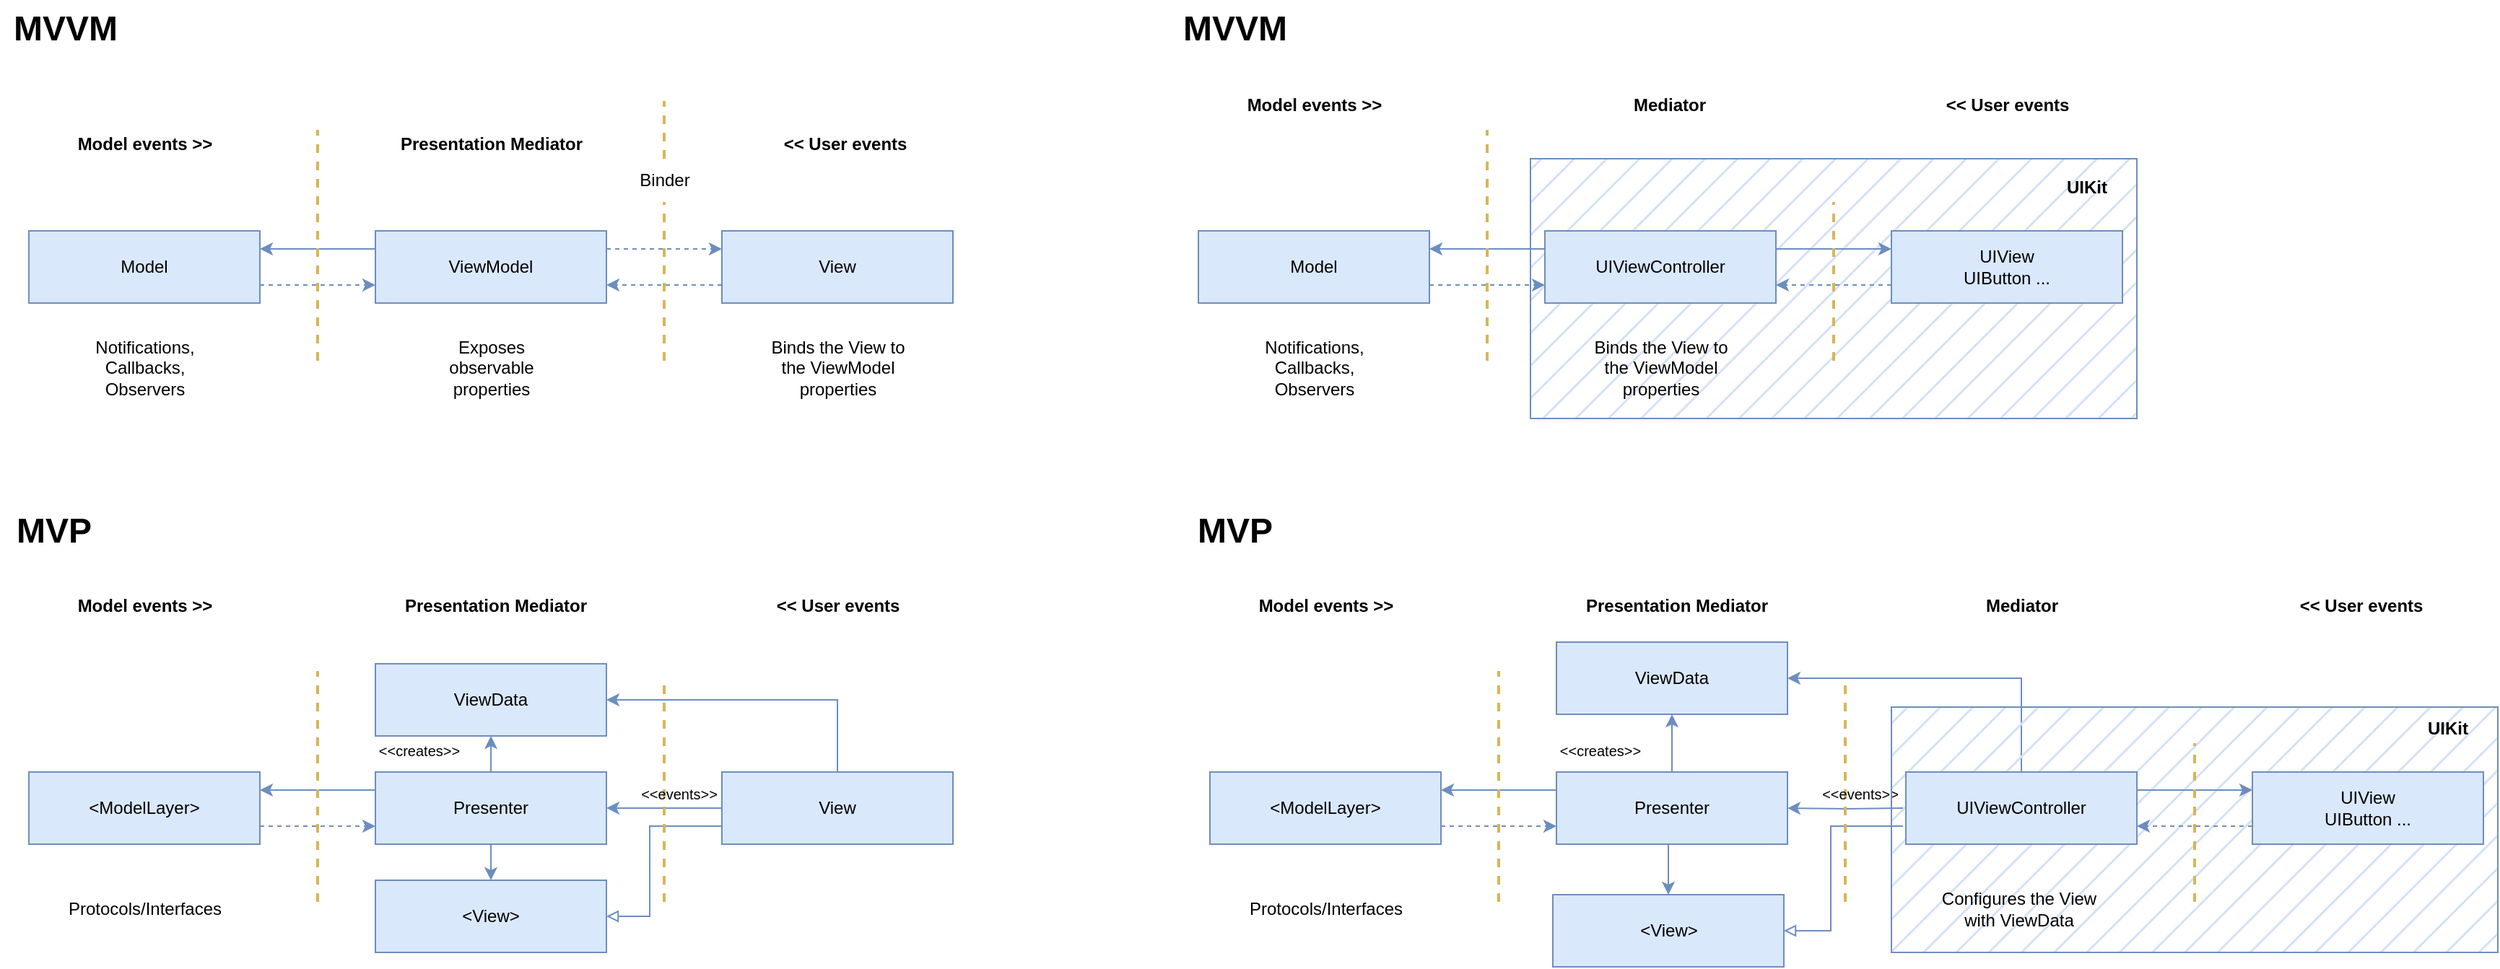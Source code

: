 <mxfile version="24.4.0" type="device">
  <diagram name="Page-1" id="SxXlcWzUZOzrU7-Zz16d">
    <mxGraphModel dx="363" dy="1290" grid="0" gridSize="10" guides="1" tooltips="1" connect="1" arrows="1" fold="1" page="0" pageScale="1" pageWidth="827" pageHeight="1169" math="0" shadow="0">
      <root>
        <mxCell id="0" />
        <mxCell id="1" parent="0" />
        <mxCell id="K68oZ9XiZdih-K7149-5-86" value="" style="rounded=0;whiteSpace=wrap;html=1;fillColor=#D4E1F5;strokeColor=#6c8ebf;fillStyle=hatch;" vertex="1" parent="1">
          <mxGeometry x="2770" y="270" width="420" height="180" as="geometry" />
        </mxCell>
        <mxCell id="K68oZ9XiZdih-K7149-5-87" style="edgeStyle=orthogonalEdgeStyle;rounded=0;orthogonalLoop=1;jettySize=auto;html=1;exitX=1;exitY=0.25;exitDx=0;exitDy=0;entryX=0;entryY=0.25;entryDx=0;entryDy=0;dashed=1;fillColor=#dae8fc;strokeColor=#6c8ebf;" edge="1" parent="1" source="K68oZ9XiZdih-K7149-5-89" target="K68oZ9XiZdih-K7149-5-93">
          <mxGeometry relative="1" as="geometry" />
        </mxCell>
        <mxCell id="K68oZ9XiZdih-K7149-5-88" style="edgeStyle=orthogonalEdgeStyle;rounded=0;orthogonalLoop=1;jettySize=auto;html=1;exitX=0;exitY=0.25;exitDx=0;exitDy=0;entryX=1;entryY=0.25;entryDx=0;entryDy=0;fillColor=#dae8fc;strokeColor=#6c8ebf;" edge="1" parent="1" source="K68oZ9XiZdih-K7149-5-89" target="K68oZ9XiZdih-K7149-5-91">
          <mxGeometry relative="1" as="geometry" />
        </mxCell>
        <mxCell id="K68oZ9XiZdih-K7149-5-89" value="ViewModel" style="rounded=0;whiteSpace=wrap;html=1;fillColor=#dae8fc;strokeColor=#6c8ebf;" vertex="1" parent="1">
          <mxGeometry x="1970" y="320" width="160" height="50" as="geometry" />
        </mxCell>
        <mxCell id="K68oZ9XiZdih-K7149-5-90" style="edgeStyle=orthogonalEdgeStyle;rounded=0;orthogonalLoop=1;jettySize=auto;html=1;exitX=1;exitY=0.75;exitDx=0;exitDy=0;entryX=0;entryY=0.75;entryDx=0;entryDy=0;dashed=1;fillColor=#dae8fc;strokeColor=#6c8ebf;" edge="1" parent="1" source="K68oZ9XiZdih-K7149-5-91" target="K68oZ9XiZdih-K7149-5-89">
          <mxGeometry relative="1" as="geometry" />
        </mxCell>
        <mxCell id="K68oZ9XiZdih-K7149-5-91" value="Model" style="rounded=0;whiteSpace=wrap;html=1;fillColor=#dae8fc;strokeColor=#6c8ebf;" vertex="1" parent="1">
          <mxGeometry x="1730" y="320" width="160" height="50" as="geometry" />
        </mxCell>
        <mxCell id="K68oZ9XiZdih-K7149-5-92" style="edgeStyle=orthogonalEdgeStyle;rounded=0;orthogonalLoop=1;jettySize=auto;html=1;exitX=0;exitY=0.75;exitDx=0;exitDy=0;entryX=1;entryY=0.75;entryDx=0;entryDy=0;dashed=1;fillColor=#dae8fc;strokeColor=#6c8ebf;" edge="1" parent="1" source="K68oZ9XiZdih-K7149-5-93" target="K68oZ9XiZdih-K7149-5-89">
          <mxGeometry relative="1" as="geometry" />
        </mxCell>
        <mxCell id="K68oZ9XiZdih-K7149-5-93" value="View" style="rounded=0;whiteSpace=wrap;html=1;fillColor=#dae8fc;strokeColor=#6c8ebf;" vertex="1" parent="1">
          <mxGeometry x="2210" y="320" width="160" height="50" as="geometry" />
        </mxCell>
        <mxCell id="K68oZ9XiZdih-K7149-5-94" value="" style="endArrow=none;dashed=1;html=1;rounded=0;fillColor=#fff2cc;strokeColor=#d6b656;strokeWidth=2;" edge="1" parent="1">
          <mxGeometry width="50" height="50" relative="1" as="geometry">
            <mxPoint x="1930" y="410" as="sourcePoint" />
            <mxPoint x="1930" y="250" as="targetPoint" />
          </mxGeometry>
        </mxCell>
        <mxCell id="K68oZ9XiZdih-K7149-5-95" value="" style="endArrow=none;dashed=1;html=1;rounded=0;fillColor=#fff2cc;strokeColor=#d6b656;strokeWidth=2;" edge="1" parent="1" source="K68oZ9XiZdih-K7149-5-97">
          <mxGeometry width="50" height="50" relative="1" as="geometry">
            <mxPoint x="2170" y="410" as="sourcePoint" />
            <mxPoint x="2170" y="230" as="targetPoint" />
          </mxGeometry>
        </mxCell>
        <mxCell id="K68oZ9XiZdih-K7149-5-96" value="" style="endArrow=none;dashed=1;html=1;rounded=0;fillColor=#fff2cc;strokeColor=#d6b656;strokeWidth=2;" edge="1" parent="1" target="K68oZ9XiZdih-K7149-5-97">
          <mxGeometry width="50" height="50" relative="1" as="geometry">
            <mxPoint x="2170" y="410" as="sourcePoint" />
            <mxPoint x="2170" y="230" as="targetPoint" />
          </mxGeometry>
        </mxCell>
        <mxCell id="K68oZ9XiZdih-K7149-5-97" value="Binder" style="text;html=1;align=center;verticalAlign=middle;resizable=0;points=[];autosize=1;strokeColor=none;fillColor=none;" vertex="1" parent="1">
          <mxGeometry x="2140" y="270" width="60" height="30" as="geometry" />
        </mxCell>
        <mxCell id="K68oZ9XiZdih-K7149-5-98" value="Binds the View to&lt;br&gt;the ViewModel&lt;br&gt;properties" style="text;html=1;align=center;verticalAlign=middle;resizable=0;points=[];autosize=1;strokeColor=none;fillColor=none;" vertex="1" parent="1">
          <mxGeometry x="2230" y="385" width="120" height="60" as="geometry" />
        </mxCell>
        <mxCell id="K68oZ9XiZdih-K7149-5-99" value="Exposes&lt;br&gt;observable&lt;br&gt;properties" style="text;html=1;align=center;verticalAlign=middle;resizable=0;points=[];autosize=1;strokeColor=none;fillColor=none;" vertex="1" parent="1">
          <mxGeometry x="2010" y="385" width="80" height="60" as="geometry" />
        </mxCell>
        <mxCell id="K68oZ9XiZdih-K7149-5-100" value="Notifications,&lt;br&gt;Callbacks,&lt;br&gt;Observers" style="text;html=1;align=center;verticalAlign=middle;resizable=0;points=[];autosize=1;strokeColor=none;fillColor=none;" vertex="1" parent="1">
          <mxGeometry x="1765" y="385" width="90" height="60" as="geometry" />
        </mxCell>
        <mxCell id="K68oZ9XiZdih-K7149-5-101" value="Presentation Mediator" style="text;html=1;align=center;verticalAlign=middle;resizable=0;points=[];autosize=1;strokeColor=none;fillColor=none;fontStyle=1" vertex="1" parent="1">
          <mxGeometry x="1975" y="245" width="150" height="30" as="geometry" />
        </mxCell>
        <mxCell id="K68oZ9XiZdih-K7149-5-102" value="Model events &amp;gt;&amp;gt;" style="text;html=1;align=center;verticalAlign=middle;resizable=0;points=[];autosize=1;strokeColor=none;fillColor=none;fontStyle=1" vertex="1" parent="1">
          <mxGeometry x="1750" y="245" width="120" height="30" as="geometry" />
        </mxCell>
        <mxCell id="K68oZ9XiZdih-K7149-5-103" value="&amp;lt;&amp;lt; User events" style="text;html=1;align=center;verticalAlign=middle;resizable=0;points=[];autosize=1;strokeColor=none;fillColor=none;fontStyle=1" vertex="1" parent="1">
          <mxGeometry x="2240" y="245" width="110" height="30" as="geometry" />
        </mxCell>
        <mxCell id="K68oZ9XiZdih-K7149-5-104" value="&lt;font style=&quot;font-size: 24px;&quot;&gt;MVVM&lt;/font&gt;" style="text;html=1;align=center;verticalAlign=middle;resizable=0;points=[];autosize=1;strokeColor=none;fillColor=none;fontStyle=1" vertex="1" parent="1">
          <mxGeometry x="1710" y="160" width="90" height="40" as="geometry" />
        </mxCell>
        <mxCell id="K68oZ9XiZdih-K7149-5-105" style="edgeStyle=orthogonalEdgeStyle;rounded=0;orthogonalLoop=1;jettySize=auto;html=1;exitX=0;exitY=0.25;exitDx=0;exitDy=0;entryX=1;entryY=0.25;entryDx=0;entryDy=0;fillColor=#dae8fc;strokeColor=#6c8ebf;" edge="1" parent="1" source="K68oZ9XiZdih-K7149-5-108" target="K68oZ9XiZdih-K7149-5-110">
          <mxGeometry relative="1" as="geometry" />
        </mxCell>
        <mxCell id="K68oZ9XiZdih-K7149-5-106" style="edgeStyle=orthogonalEdgeStyle;rounded=0;orthogonalLoop=1;jettySize=auto;html=1;exitX=0.5;exitY=1;exitDx=0;exitDy=0;entryX=0.5;entryY=0;entryDx=0;entryDy=0;strokeColor=#6c8ebf;fillColor=#dae8fc;" edge="1" parent="1" source="K68oZ9XiZdih-K7149-5-108" target="K68oZ9XiZdih-K7149-5-123">
          <mxGeometry relative="1" as="geometry" />
        </mxCell>
        <mxCell id="K68oZ9XiZdih-K7149-5-107" style="edgeStyle=orthogonalEdgeStyle;rounded=0;orthogonalLoop=1;jettySize=auto;html=1;exitX=0.5;exitY=0;exitDx=0;exitDy=0;strokeColor=#6c8ebf;fillColor=#dae8fc;" edge="1" parent="1" source="K68oZ9XiZdih-K7149-5-108" target="K68oZ9XiZdih-K7149-5-122">
          <mxGeometry relative="1" as="geometry" />
        </mxCell>
        <mxCell id="K68oZ9XiZdih-K7149-5-108" value="Presenter" style="rounded=0;whiteSpace=wrap;html=1;fillColor=#dae8fc;strokeColor=#6c8ebf;" vertex="1" parent="1">
          <mxGeometry x="1970" y="695" width="160" height="50" as="geometry" />
        </mxCell>
        <mxCell id="K68oZ9XiZdih-K7149-5-109" style="edgeStyle=orthogonalEdgeStyle;rounded=0;orthogonalLoop=1;jettySize=auto;html=1;exitX=1;exitY=0.75;exitDx=0;exitDy=0;entryX=0;entryY=0.75;entryDx=0;entryDy=0;dashed=1;fillColor=#dae8fc;strokeColor=#6c8ebf;" edge="1" parent="1" source="K68oZ9XiZdih-K7149-5-110" target="K68oZ9XiZdih-K7149-5-108">
          <mxGeometry relative="1" as="geometry" />
        </mxCell>
        <mxCell id="K68oZ9XiZdih-K7149-5-110" value="&amp;lt;ModelLayer&amp;gt;" style="rounded=0;whiteSpace=wrap;html=1;fillColor=#dae8fc;strokeColor=#6c8ebf;" vertex="1" parent="1">
          <mxGeometry x="1730" y="695" width="160" height="50" as="geometry" />
        </mxCell>
        <mxCell id="K68oZ9XiZdih-K7149-5-111" style="edgeStyle=orthogonalEdgeStyle;rounded=0;orthogonalLoop=1;jettySize=auto;html=1;exitX=0;exitY=0.75;exitDx=0;exitDy=0;entryX=1;entryY=0.5;entryDx=0;entryDy=0;strokeColor=#6c8ebf;fillColor=#dae8fc;endArrow=block;endFill=0;" edge="1" parent="1" source="K68oZ9XiZdih-K7149-5-114" target="K68oZ9XiZdih-K7149-5-123">
          <mxGeometry relative="1" as="geometry">
            <Array as="points">
              <mxPoint x="2160" y="733" />
              <mxPoint x="2160" y="795" />
            </Array>
          </mxGeometry>
        </mxCell>
        <mxCell id="K68oZ9XiZdih-K7149-5-112" style="edgeStyle=orthogonalEdgeStyle;rounded=0;orthogonalLoop=1;jettySize=auto;html=1;exitX=0;exitY=0.5;exitDx=0;exitDy=0;entryX=1;entryY=0.5;entryDx=0;entryDy=0;strokeColor=#6c8ebf;fillColor=#dae8fc;" edge="1" parent="1" source="K68oZ9XiZdih-K7149-5-114" target="K68oZ9XiZdih-K7149-5-108">
          <mxGeometry relative="1" as="geometry" />
        </mxCell>
        <mxCell id="K68oZ9XiZdih-K7149-5-113" style="edgeStyle=orthogonalEdgeStyle;rounded=0;orthogonalLoop=1;jettySize=auto;html=1;exitX=0.5;exitY=0;exitDx=0;exitDy=0;entryX=1;entryY=0.5;entryDx=0;entryDy=0;strokeColor=#6c8ebf;fillColor=#dae8fc;" edge="1" parent="1" source="K68oZ9XiZdih-K7149-5-114" target="K68oZ9XiZdih-K7149-5-122">
          <mxGeometry relative="1" as="geometry" />
        </mxCell>
        <mxCell id="K68oZ9XiZdih-K7149-5-114" value="View" style="rounded=0;whiteSpace=wrap;html=1;fillColor=#dae8fc;strokeColor=#6c8ebf;" vertex="1" parent="1">
          <mxGeometry x="2210" y="695" width="160" height="50" as="geometry" />
        </mxCell>
        <mxCell id="K68oZ9XiZdih-K7149-5-115" value="" style="endArrow=none;dashed=1;html=1;rounded=0;fillColor=#fff2cc;strokeColor=#d6b656;strokeWidth=2;" edge="1" parent="1">
          <mxGeometry width="50" height="50" relative="1" as="geometry">
            <mxPoint x="1930" y="785" as="sourcePoint" />
            <mxPoint x="1930" y="625" as="targetPoint" />
          </mxGeometry>
        </mxCell>
        <mxCell id="K68oZ9XiZdih-K7149-5-116" value="" style="endArrow=none;dashed=1;html=1;rounded=0;fillColor=#fff2cc;strokeColor=#d6b656;strokeWidth=2;" edge="1" parent="1">
          <mxGeometry width="50" height="50" relative="1" as="geometry">
            <mxPoint x="2170" y="785" as="sourcePoint" />
            <mxPoint x="2170" y="630" as="targetPoint" />
          </mxGeometry>
        </mxCell>
        <mxCell id="K68oZ9XiZdih-K7149-5-117" value="Protocols/Interfaces" style="text;html=1;align=center;verticalAlign=middle;resizable=0;points=[];autosize=1;strokeColor=none;fillColor=none;" vertex="1" parent="1">
          <mxGeometry x="1745" y="775" width="130" height="30" as="geometry" />
        </mxCell>
        <mxCell id="K68oZ9XiZdih-K7149-5-118" value="Presentation Mediator" style="text;html=1;align=center;verticalAlign=middle;resizable=0;points=[];autosize=1;strokeColor=none;fillColor=none;fontStyle=1" vertex="1" parent="1">
          <mxGeometry x="1977.5" y="565" width="150" height="30" as="geometry" />
        </mxCell>
        <mxCell id="K68oZ9XiZdih-K7149-5-119" value="Model events &amp;gt;&amp;gt;" style="text;html=1;align=center;verticalAlign=middle;resizable=0;points=[];autosize=1;strokeColor=none;fillColor=none;fontStyle=1" vertex="1" parent="1">
          <mxGeometry x="1750" y="565" width="120" height="30" as="geometry" />
        </mxCell>
        <mxCell id="K68oZ9XiZdih-K7149-5-120" value="&amp;lt;&amp;lt; User events" style="text;html=1;align=center;verticalAlign=middle;resizable=0;points=[];autosize=1;strokeColor=none;fillColor=none;fontStyle=1" vertex="1" parent="1">
          <mxGeometry x="2235" y="565" width="110" height="30" as="geometry" />
        </mxCell>
        <mxCell id="K68oZ9XiZdih-K7149-5-121" value="&lt;font style=&quot;font-size: 24px;&quot;&gt;MVP&lt;/font&gt;" style="text;html=1;align=center;verticalAlign=middle;resizable=0;points=[];autosize=1;strokeColor=none;fillColor=none;fontStyle=1" vertex="1" parent="1">
          <mxGeometry x="1712" y="508" width="70" height="40" as="geometry" />
        </mxCell>
        <mxCell id="K68oZ9XiZdih-K7149-5-122" value="ViewData" style="rounded=0;whiteSpace=wrap;html=1;fillColor=#dae8fc;strokeColor=#6c8ebf;" vertex="1" parent="1">
          <mxGeometry x="1970" y="620" width="160" height="50" as="geometry" />
        </mxCell>
        <mxCell id="K68oZ9XiZdih-K7149-5-123" value="&amp;lt;View&amp;gt;" style="rounded=0;whiteSpace=wrap;html=1;fillColor=#dae8fc;strokeColor=#6c8ebf;" vertex="1" parent="1">
          <mxGeometry x="1970" y="770" width="160" height="50" as="geometry" />
        </mxCell>
        <mxCell id="K68oZ9XiZdih-K7149-5-124" value="&amp;lt;&amp;lt;creates&amp;gt;&amp;gt;" style="text;html=1;align=center;verticalAlign=middle;resizable=0;points=[];autosize=1;strokeColor=none;fillColor=none;fontSize=10;" vertex="1" parent="1">
          <mxGeometry x="1960" y="665" width="80" height="30" as="geometry" />
        </mxCell>
        <mxCell id="K68oZ9XiZdih-K7149-5-125" value="&amp;lt;&amp;lt;events&amp;gt;&amp;gt;" style="text;html=1;align=center;verticalAlign=middle;resizable=0;points=[];autosize=1;strokeColor=none;fillColor=none;fontSize=10;" vertex="1" parent="1">
          <mxGeometry x="2140" y="695" width="80" height="30" as="geometry" />
        </mxCell>
        <mxCell id="K68oZ9XiZdih-K7149-5-126" style="edgeStyle=orthogonalEdgeStyle;rounded=0;orthogonalLoop=1;jettySize=auto;html=1;exitX=1;exitY=0.25;exitDx=0;exitDy=0;entryX=0;entryY=0.25;entryDx=0;entryDy=0;fillColor=#dae8fc;strokeColor=#6c8ebf;" edge="1" parent="1" source="K68oZ9XiZdih-K7149-5-128" target="K68oZ9XiZdih-K7149-5-132">
          <mxGeometry relative="1" as="geometry" />
        </mxCell>
        <mxCell id="K68oZ9XiZdih-K7149-5-127" style="edgeStyle=orthogonalEdgeStyle;rounded=0;orthogonalLoop=1;jettySize=auto;html=1;exitX=0;exitY=0.25;exitDx=0;exitDy=0;entryX=1;entryY=0.25;entryDx=0;entryDy=0;fillColor=#dae8fc;strokeColor=#6c8ebf;" edge="1" parent="1" source="K68oZ9XiZdih-K7149-5-128" target="K68oZ9XiZdih-K7149-5-130">
          <mxGeometry relative="1" as="geometry" />
        </mxCell>
        <mxCell id="K68oZ9XiZdih-K7149-5-128" value="UIViewController" style="rounded=0;whiteSpace=wrap;html=1;fillColor=#dae8fc;strokeColor=#6c8ebf;" vertex="1" parent="1">
          <mxGeometry x="2780" y="320" width="160" height="50" as="geometry" />
        </mxCell>
        <mxCell id="K68oZ9XiZdih-K7149-5-129" style="edgeStyle=orthogonalEdgeStyle;rounded=0;orthogonalLoop=1;jettySize=auto;html=1;exitX=1;exitY=0.75;exitDx=0;exitDy=0;entryX=0;entryY=0.75;entryDx=0;entryDy=0;dashed=1;fillColor=#dae8fc;strokeColor=#6c8ebf;" edge="1" parent="1" source="K68oZ9XiZdih-K7149-5-130" target="K68oZ9XiZdih-K7149-5-128">
          <mxGeometry relative="1" as="geometry" />
        </mxCell>
        <mxCell id="K68oZ9XiZdih-K7149-5-130" value="Model" style="rounded=0;whiteSpace=wrap;html=1;fillColor=#dae8fc;strokeColor=#6c8ebf;" vertex="1" parent="1">
          <mxGeometry x="2540" y="320" width="160" height="50" as="geometry" />
        </mxCell>
        <mxCell id="K68oZ9XiZdih-K7149-5-131" style="edgeStyle=orthogonalEdgeStyle;rounded=0;orthogonalLoop=1;jettySize=auto;html=1;exitX=0;exitY=0.75;exitDx=0;exitDy=0;entryX=1;entryY=0.75;entryDx=0;entryDy=0;dashed=1;fillColor=#dae8fc;strokeColor=#6c8ebf;" edge="1" parent="1" source="K68oZ9XiZdih-K7149-5-132" target="K68oZ9XiZdih-K7149-5-128">
          <mxGeometry relative="1" as="geometry" />
        </mxCell>
        <mxCell id="K68oZ9XiZdih-K7149-5-132" value="UIView&lt;br&gt;UIButton&amp;nbsp;..." style="rounded=0;whiteSpace=wrap;html=1;fillColor=#dae8fc;strokeColor=#6c8ebf;" vertex="1" parent="1">
          <mxGeometry x="3020" y="320" width="160" height="50" as="geometry" />
        </mxCell>
        <mxCell id="K68oZ9XiZdih-K7149-5-133" value="" style="endArrow=none;dashed=1;html=1;rounded=0;fillColor=#fff2cc;strokeColor=#d6b656;strokeWidth=2;" edge="1" parent="1">
          <mxGeometry width="50" height="50" relative="1" as="geometry">
            <mxPoint x="2740" y="410" as="sourcePoint" />
            <mxPoint x="2740" y="250" as="targetPoint" />
          </mxGeometry>
        </mxCell>
        <mxCell id="K68oZ9XiZdih-K7149-5-134" value="" style="endArrow=none;dashed=1;html=1;rounded=0;fillColor=#fff2cc;strokeColor=#d6b656;strokeWidth=2;" edge="1" parent="1">
          <mxGeometry width="50" height="50" relative="1" as="geometry">
            <mxPoint x="2980" y="410" as="sourcePoint" />
            <mxPoint x="2980" y="300" as="targetPoint" />
          </mxGeometry>
        </mxCell>
        <mxCell id="K68oZ9XiZdih-K7149-5-135" value="Notifications,&lt;br&gt;Callbacks,&lt;br&gt;Observers" style="text;html=1;align=center;verticalAlign=middle;resizable=0;points=[];autosize=1;strokeColor=none;fillColor=none;" vertex="1" parent="1">
          <mxGeometry x="2575" y="385" width="90" height="60" as="geometry" />
        </mxCell>
        <mxCell id="K68oZ9XiZdih-K7149-5-136" value="Model events &amp;gt;&amp;gt;" style="text;html=1;align=center;verticalAlign=middle;resizable=0;points=[];autosize=1;strokeColor=none;fillColor=none;fontStyle=1" vertex="1" parent="1">
          <mxGeometry x="2560" y="217.5" width="120" height="30" as="geometry" />
        </mxCell>
        <mxCell id="K68oZ9XiZdih-K7149-5-137" value="UIKit" style="text;html=1;align=center;verticalAlign=middle;resizable=0;points=[];autosize=1;strokeColor=none;fillColor=none;fontStyle=1" vertex="1" parent="1">
          <mxGeometry x="3130" y="275" width="50" height="30" as="geometry" />
        </mxCell>
        <mxCell id="K68oZ9XiZdih-K7149-5-138" value="&lt;font style=&quot;font-size: 24px;&quot;&gt;MVVM&lt;/font&gt;" style="text;html=1;align=center;verticalAlign=middle;resizable=0;points=[];autosize=1;strokeColor=none;fillColor=none;fontStyle=1" vertex="1" parent="1">
          <mxGeometry x="2520" y="160" width="90" height="40" as="geometry" />
        </mxCell>
        <mxCell id="K68oZ9XiZdih-K7149-5-139" style="edgeStyle=orthogonalEdgeStyle;rounded=0;orthogonalLoop=1;jettySize=auto;html=1;exitX=0;exitY=0.25;exitDx=0;exitDy=0;entryX=1;entryY=0.25;entryDx=0;entryDy=0;fillColor=#dae8fc;strokeColor=#6c8ebf;" edge="1" parent="1" source="K68oZ9XiZdih-K7149-5-142" target="K68oZ9XiZdih-K7149-5-144">
          <mxGeometry relative="1" as="geometry" />
        </mxCell>
        <mxCell id="K68oZ9XiZdih-K7149-5-140" style="edgeStyle=orthogonalEdgeStyle;rounded=0;orthogonalLoop=1;jettySize=auto;html=1;exitX=0.5;exitY=1;exitDx=0;exitDy=0;entryX=0.5;entryY=0;entryDx=0;entryDy=0;strokeColor=#6c8ebf;fillColor=#dae8fc;" edge="1" parent="1" source="K68oZ9XiZdih-K7149-5-142" target="K68oZ9XiZdih-K7149-5-156">
          <mxGeometry relative="1" as="geometry" />
        </mxCell>
        <mxCell id="K68oZ9XiZdih-K7149-5-141" style="edgeStyle=orthogonalEdgeStyle;rounded=0;orthogonalLoop=1;jettySize=auto;html=1;exitX=0.5;exitY=0;exitDx=0;exitDy=0;strokeColor=#6c8ebf;fillColor=#dae8fc;" edge="1" parent="1" source="K68oZ9XiZdih-K7149-5-142" target="K68oZ9XiZdih-K7149-5-155">
          <mxGeometry relative="1" as="geometry" />
        </mxCell>
        <mxCell id="K68oZ9XiZdih-K7149-5-142" value="Presenter" style="rounded=0;whiteSpace=wrap;html=1;fillColor=#dae8fc;strokeColor=#6c8ebf;" vertex="1" parent="1">
          <mxGeometry x="2788" y="695" width="160" height="50" as="geometry" />
        </mxCell>
        <mxCell id="K68oZ9XiZdih-K7149-5-143" style="edgeStyle=orthogonalEdgeStyle;rounded=0;orthogonalLoop=1;jettySize=auto;html=1;exitX=1;exitY=0.75;exitDx=0;exitDy=0;entryX=0;entryY=0.75;entryDx=0;entryDy=0;dashed=1;fillColor=#dae8fc;strokeColor=#6c8ebf;" edge="1" parent="1" source="K68oZ9XiZdih-K7149-5-144" target="K68oZ9XiZdih-K7149-5-142">
          <mxGeometry relative="1" as="geometry" />
        </mxCell>
        <mxCell id="K68oZ9XiZdih-K7149-5-144" value="&amp;lt;ModelLayer&amp;gt;" style="rounded=0;whiteSpace=wrap;html=1;fillColor=#dae8fc;strokeColor=#6c8ebf;" vertex="1" parent="1">
          <mxGeometry x="2548" y="695" width="160" height="50" as="geometry" />
        </mxCell>
        <mxCell id="K68oZ9XiZdih-K7149-5-145" style="edgeStyle=orthogonalEdgeStyle;rounded=0;orthogonalLoop=1;jettySize=auto;html=1;exitX=0;exitY=0.75;exitDx=0;exitDy=0;entryX=1;entryY=0.5;entryDx=0;entryDy=0;strokeColor=#6c8ebf;fillColor=#dae8fc;endArrow=block;endFill=0;" edge="1" parent="1" target="K68oZ9XiZdih-K7149-5-156">
          <mxGeometry relative="1" as="geometry">
            <mxPoint x="3028" y="732.5" as="sourcePoint" />
            <Array as="points">
              <mxPoint x="2978" y="733" />
              <mxPoint x="2978" y="805" />
            </Array>
          </mxGeometry>
        </mxCell>
        <mxCell id="K68oZ9XiZdih-K7149-5-146" style="edgeStyle=orthogonalEdgeStyle;rounded=0;orthogonalLoop=1;jettySize=auto;html=1;exitX=0;exitY=0.5;exitDx=0;exitDy=0;entryX=1;entryY=0.5;entryDx=0;entryDy=0;strokeColor=#6c8ebf;fillColor=#dae8fc;" edge="1" parent="1" target="K68oZ9XiZdih-K7149-5-142">
          <mxGeometry relative="1" as="geometry">
            <mxPoint x="3028" y="720" as="sourcePoint" />
          </mxGeometry>
        </mxCell>
        <mxCell id="K68oZ9XiZdih-K7149-5-147" style="edgeStyle=orthogonalEdgeStyle;rounded=0;orthogonalLoop=1;jettySize=auto;html=1;exitX=0.5;exitY=0;exitDx=0;exitDy=0;entryX=1;entryY=0.5;entryDx=0;entryDy=0;strokeColor=#6c8ebf;fillColor=#dae8fc;" edge="1" parent="1" source="K68oZ9XiZdih-K7149-5-161" target="K68oZ9XiZdih-K7149-5-155">
          <mxGeometry relative="1" as="geometry">
            <mxPoint x="3108" y="695" as="sourcePoint" />
          </mxGeometry>
        </mxCell>
        <mxCell id="K68oZ9XiZdih-K7149-5-148" value="" style="endArrow=none;dashed=1;html=1;rounded=0;fillColor=#fff2cc;strokeColor=#d6b656;strokeWidth=2;" edge="1" parent="1">
          <mxGeometry width="50" height="50" relative="1" as="geometry">
            <mxPoint x="2748" y="785" as="sourcePoint" />
            <mxPoint x="2748" y="625" as="targetPoint" />
          </mxGeometry>
        </mxCell>
        <mxCell id="K68oZ9XiZdih-K7149-5-149" value="" style="endArrow=none;dashed=1;html=1;rounded=0;fillColor=#fff2cc;strokeColor=#d6b656;strokeWidth=2;" edge="1" parent="1">
          <mxGeometry width="50" height="50" relative="1" as="geometry">
            <mxPoint x="2988" y="785" as="sourcePoint" />
            <mxPoint x="2988" y="630" as="targetPoint" />
          </mxGeometry>
        </mxCell>
        <mxCell id="K68oZ9XiZdih-K7149-5-150" value="Protocols/Interfaces" style="text;html=1;align=center;verticalAlign=middle;resizable=0;points=[];autosize=1;strokeColor=none;fillColor=none;" vertex="1" parent="1">
          <mxGeometry x="2563" y="775" width="130" height="30" as="geometry" />
        </mxCell>
        <mxCell id="K68oZ9XiZdih-K7149-5-151" value="Presentation Mediator" style="text;html=1;align=center;verticalAlign=middle;resizable=0;points=[];autosize=1;strokeColor=none;fillColor=none;fontStyle=1" vertex="1" parent="1">
          <mxGeometry x="2795.5" y="565" width="150" height="30" as="geometry" />
        </mxCell>
        <mxCell id="K68oZ9XiZdih-K7149-5-152" value="Model events &amp;gt;&amp;gt;" style="text;html=1;align=center;verticalAlign=middle;resizable=0;points=[];autosize=1;strokeColor=none;fillColor=none;fontStyle=1" vertex="1" parent="1">
          <mxGeometry x="2568" y="565" width="120" height="30" as="geometry" />
        </mxCell>
        <mxCell id="K68oZ9XiZdih-K7149-5-153" value="&amp;lt;&amp;lt; User events" style="text;html=1;align=center;verticalAlign=middle;resizable=0;points=[];autosize=1;strokeColor=none;fillColor=none;fontStyle=1" vertex="1" parent="1">
          <mxGeometry x="3290" y="565" width="110" height="30" as="geometry" />
        </mxCell>
        <mxCell id="K68oZ9XiZdih-K7149-5-154" value="&lt;font style=&quot;font-size: 24px;&quot;&gt;MVP&lt;/font&gt;" style="text;html=1;align=center;verticalAlign=middle;resizable=0;points=[];autosize=1;strokeColor=none;fillColor=none;fontStyle=1" vertex="1" parent="1">
          <mxGeometry x="2530" y="508" width="70" height="40" as="geometry" />
        </mxCell>
        <mxCell id="K68oZ9XiZdih-K7149-5-155" value="ViewData" style="rounded=0;whiteSpace=wrap;html=1;fillColor=#dae8fc;strokeColor=#6c8ebf;" vertex="1" parent="1">
          <mxGeometry x="2788" y="605" width="160" height="50" as="geometry" />
        </mxCell>
        <mxCell id="K68oZ9XiZdih-K7149-5-156" value="&amp;lt;View&amp;gt;" style="rounded=0;whiteSpace=wrap;html=1;fillColor=#dae8fc;strokeColor=#6c8ebf;" vertex="1" parent="1">
          <mxGeometry x="2785.5" y="780" width="160" height="50" as="geometry" />
        </mxCell>
        <mxCell id="K68oZ9XiZdih-K7149-5-157" value="&amp;lt;&amp;lt;creates&amp;gt;&amp;gt;" style="text;html=1;align=center;verticalAlign=middle;resizable=0;points=[];autosize=1;strokeColor=none;fillColor=none;fontSize=10;" vertex="1" parent="1">
          <mxGeometry x="2778" y="665" width="80" height="30" as="geometry" />
        </mxCell>
        <mxCell id="K68oZ9XiZdih-K7149-5-158" value="&amp;lt;&amp;lt;events&amp;gt;&amp;gt;" style="text;html=1;align=center;verticalAlign=middle;resizable=0;points=[];autosize=1;strokeColor=none;fillColor=none;fontSize=10;" vertex="1" parent="1">
          <mxGeometry x="2958" y="695" width="80" height="30" as="geometry" />
        </mxCell>
        <mxCell id="K68oZ9XiZdih-K7149-5-159" value="" style="rounded=0;whiteSpace=wrap;html=1;fillColor=#D4E1F5;strokeColor=#6c8ebf;fillStyle=hatch;" vertex="1" parent="1">
          <mxGeometry x="3020" y="650" width="420" height="170" as="geometry" />
        </mxCell>
        <mxCell id="K68oZ9XiZdih-K7149-5-160" style="edgeStyle=orthogonalEdgeStyle;rounded=0;orthogonalLoop=1;jettySize=auto;html=1;exitX=1;exitY=0.25;exitDx=0;exitDy=0;entryX=0;entryY=0.25;entryDx=0;entryDy=0;fillColor=#dae8fc;strokeColor=#6c8ebf;" edge="1" parent="1" source="K68oZ9XiZdih-K7149-5-161" target="K68oZ9XiZdih-K7149-5-163">
          <mxGeometry relative="1" as="geometry" />
        </mxCell>
        <mxCell id="K68oZ9XiZdih-K7149-5-161" value="UIViewController" style="rounded=0;whiteSpace=wrap;html=1;fillColor=#dae8fc;strokeColor=#6c8ebf;" vertex="1" parent="1">
          <mxGeometry x="3030" y="695" width="160" height="50" as="geometry" />
        </mxCell>
        <mxCell id="K68oZ9XiZdih-K7149-5-162" style="edgeStyle=orthogonalEdgeStyle;rounded=0;orthogonalLoop=1;jettySize=auto;html=1;exitX=0;exitY=0.75;exitDx=0;exitDy=0;entryX=1;entryY=0.75;entryDx=0;entryDy=0;dashed=1;fillColor=#dae8fc;strokeColor=#6c8ebf;" edge="1" parent="1" source="K68oZ9XiZdih-K7149-5-163" target="K68oZ9XiZdih-K7149-5-161">
          <mxGeometry relative="1" as="geometry" />
        </mxCell>
        <mxCell id="K68oZ9XiZdih-K7149-5-163" value="UIView&lt;br&gt;UIButton&amp;nbsp;..." style="rounded=0;whiteSpace=wrap;html=1;fillColor=#dae8fc;strokeColor=#6c8ebf;" vertex="1" parent="1">
          <mxGeometry x="3270" y="695" width="160" height="50" as="geometry" />
        </mxCell>
        <mxCell id="K68oZ9XiZdih-K7149-5-164" value="" style="endArrow=none;dashed=1;html=1;rounded=0;fillColor=#fff2cc;strokeColor=#d6b656;strokeWidth=2;" edge="1" parent="1">
          <mxGeometry width="50" height="50" relative="1" as="geometry">
            <mxPoint x="3230" y="785" as="sourcePoint" />
            <mxPoint x="3230" y="675" as="targetPoint" />
          </mxGeometry>
        </mxCell>
        <mxCell id="K68oZ9XiZdih-K7149-5-165" value="UIKit" style="text;html=1;align=center;verticalAlign=middle;resizable=0;points=[];autosize=1;strokeColor=none;fillColor=none;fontStyle=1" vertex="1" parent="1">
          <mxGeometry x="3380" y="650" width="50" height="30" as="geometry" />
        </mxCell>
        <mxCell id="K68oZ9XiZdih-K7149-5-166" value="Binds the View to&lt;br&gt;the ViewModel&lt;br&gt;properties" style="text;html=1;align=center;verticalAlign=middle;resizable=0;points=[];autosize=1;strokeColor=none;fillColor=none;" vertex="1" parent="1">
          <mxGeometry x="2800" y="385" width="120" height="60" as="geometry" />
        </mxCell>
        <mxCell id="K68oZ9XiZdih-K7149-5-167" value="Configures the View&lt;br&gt;with ViewData" style="text;html=1;align=center;verticalAlign=middle;resizable=0;points=[];autosize=1;strokeColor=none;fillColor=none;" vertex="1" parent="1">
          <mxGeometry x="3043" y="770" width="130" height="40" as="geometry" />
        </mxCell>
        <mxCell id="K68oZ9XiZdih-K7149-5-168" value="Mediator" style="text;html=1;align=center;verticalAlign=middle;resizable=0;points=[];autosize=1;strokeColor=none;fillColor=none;fontStyle=1" vertex="1" parent="1">
          <mxGeometry x="3075" y="565" width="70" height="30" as="geometry" />
        </mxCell>
        <mxCell id="K68oZ9XiZdih-K7149-5-169" value="Mediator" style="text;html=1;align=center;verticalAlign=middle;resizable=0;points=[];autosize=1;strokeColor=none;fillColor=none;fontStyle=1" vertex="1" parent="1">
          <mxGeometry x="2830.5" y="217.5" width="70" height="30" as="geometry" />
        </mxCell>
        <mxCell id="K68oZ9XiZdih-K7149-5-170" value="&amp;lt;&amp;lt; User events" style="text;html=1;align=center;verticalAlign=middle;resizable=0;points=[];autosize=1;strokeColor=none;fillColor=none;fontStyle=1" vertex="1" parent="1">
          <mxGeometry x="3045" y="217.5" width="110" height="30" as="geometry" />
        </mxCell>
      </root>
    </mxGraphModel>
  </diagram>
</mxfile>

